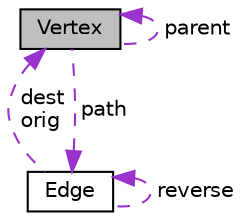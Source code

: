 digraph "Vertex"
{
 // LATEX_PDF_SIZE
  edge [fontname="Helvetica",fontsize="10",labelfontname="Helvetica",labelfontsize="10"];
  node [fontname="Helvetica",fontsize="10",shape=record];
  Node1 [label="Vertex",height=0.2,width=0.4,color="black", fillcolor="grey75", style="filled", fontcolor="black",tooltip="Vertex Class Definition."];
  Node1 -> Node1 [dir="back",color="darkorchid3",fontsize="10",style="dashed",label=" parent" ,fontname="Helvetica"];
  Node2 -> Node1 [dir="back",color="darkorchid3",fontsize="10",style="dashed",label=" path" ,fontname="Helvetica"];
  Node2 [label="Edge",height=0.2,width=0.4,color="black", fillcolor="white", style="filled",URL="$classEdge.html",tooltip="Edge Class Definition."];
  Node1 -> Node2 [dir="back",color="darkorchid3",fontsize="10",style="dashed",label=" dest\norig" ,fontname="Helvetica"];
  Node2 -> Node2 [dir="back",color="darkorchid3",fontsize="10",style="dashed",label=" reverse" ,fontname="Helvetica"];
}
